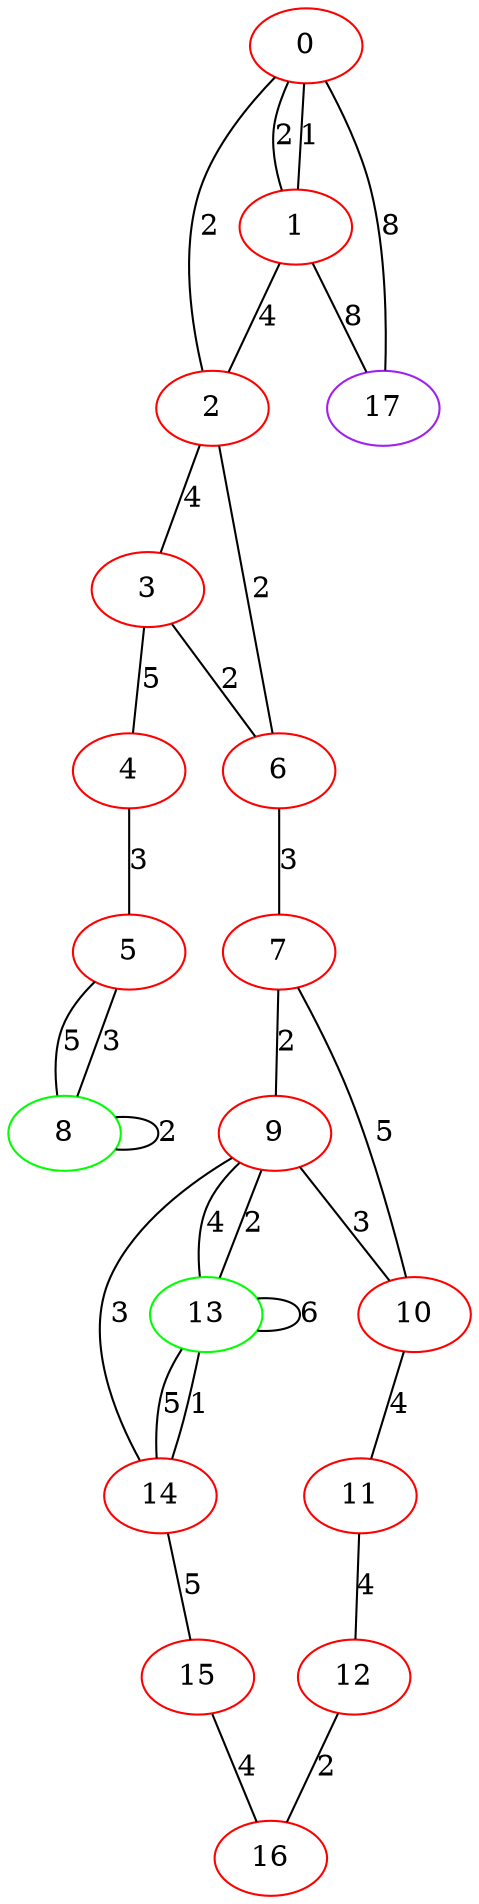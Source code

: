 graph "" {
0 [color=red, weight=1];
1 [color=red, weight=1];
2 [color=red, weight=1];
3 [color=red, weight=1];
4 [color=red, weight=1];
5 [color=red, weight=1];
6 [color=red, weight=1];
7 [color=red, weight=1];
8 [color=green, weight=2];
9 [color=red, weight=1];
10 [color=red, weight=1];
11 [color=red, weight=1];
12 [color=red, weight=1];
13 [color=green, weight=2];
14 [color=red, weight=1];
15 [color=red, weight=1];
16 [color=red, weight=1];
17 [color=purple, weight=4];
0 -- 1  [key=0, label=2];
0 -- 1  [key=1, label=1];
0 -- 2  [key=0, label=2];
0 -- 17  [key=0, label=8];
1 -- 17  [key=0, label=8];
1 -- 2  [key=0, label=4];
2 -- 3  [key=0, label=4];
2 -- 6  [key=0, label=2];
3 -- 4  [key=0, label=5];
3 -- 6  [key=0, label=2];
4 -- 5  [key=0, label=3];
5 -- 8  [key=0, label=5];
5 -- 8  [key=1, label=3];
6 -- 7  [key=0, label=3];
7 -- 9  [key=0, label=2];
7 -- 10  [key=0, label=5];
8 -- 8  [key=0, label=2];
9 -- 10  [key=0, label=3];
9 -- 13  [key=0, label=2];
9 -- 13  [key=1, label=4];
9 -- 14  [key=0, label=3];
10 -- 11  [key=0, label=4];
11 -- 12  [key=0, label=4];
12 -- 16  [key=0, label=2];
13 -- 13  [key=0, label=6];
13 -- 14  [key=0, label=5];
13 -- 14  [key=1, label=1];
14 -- 15  [key=0, label=5];
15 -- 16  [key=0, label=4];
}
